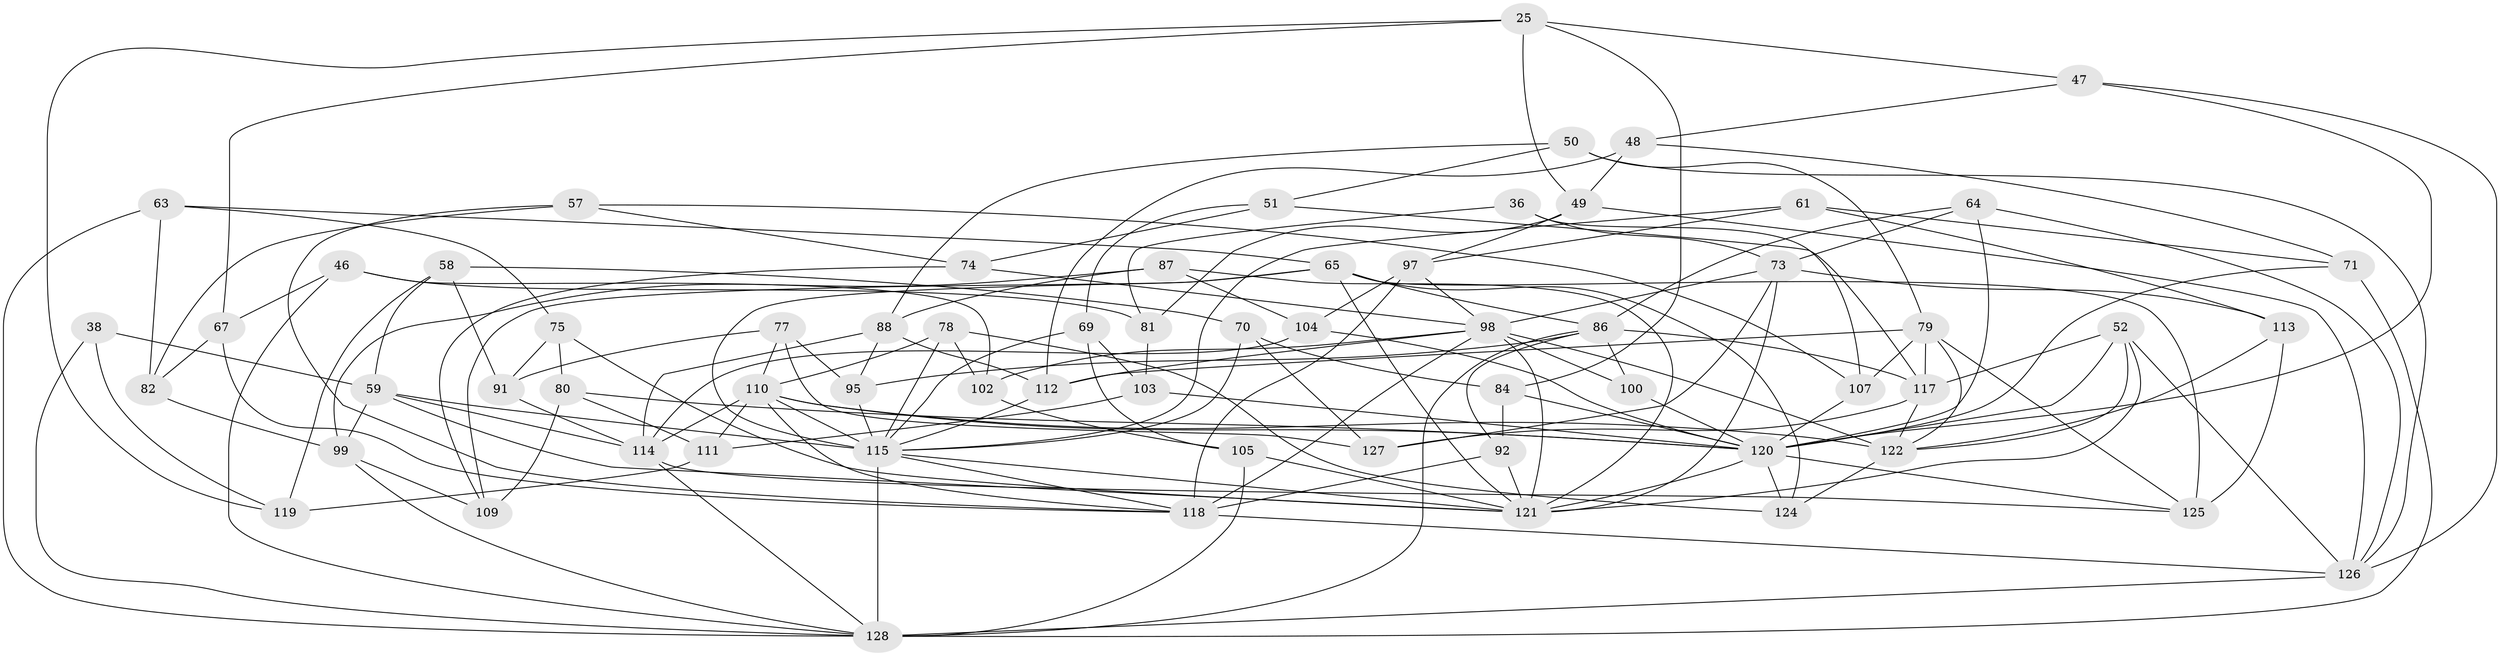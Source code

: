 // original degree distribution, {4: 1.0}
// Generated by graph-tools (version 1.1) at 2025/59/03/09/25 04:59:01]
// undirected, 64 vertices, 164 edges
graph export_dot {
graph [start="1"]
  node [color=gray90,style=filled];
  25 [super="+10"];
  36;
  38;
  46;
  47;
  48;
  49 [super="+28"];
  50;
  51;
  52 [super="+31"];
  57;
  58;
  59 [super="+4+16"];
  61;
  63;
  64;
  65 [super="+8+11"];
  67;
  69;
  70;
  71;
  73 [super="+60"];
  74;
  75;
  77;
  78;
  79 [super="+29"];
  80;
  81;
  82;
  84;
  86 [super="+54"];
  87;
  88 [super="+13"];
  91;
  92;
  95;
  97 [super="+94"];
  98 [super="+44"];
  99 [super="+62"];
  100 [super="+72"];
  102;
  103;
  104;
  105;
  107;
  109;
  110 [super="+93"];
  111;
  112 [super="+76"];
  113;
  114 [super="+15+85"];
  115 [super="+1+27+41"];
  117 [super="+83"];
  118 [super="+89"];
  119;
  120 [super="+24+55+116"];
  121 [super="+34+108+56"];
  122 [super="+35+39"];
  124;
  125 [super="+66"];
  126 [super="+19+123"];
  127;
  128 [super="+6+68+101+106"];
  25 -- 67;
  25 -- 119;
  25 -- 49 [weight=2];
  25 -- 84;
  25 -- 47;
  36 -- 81;
  36 -- 107;
  36 -- 73 [weight=2];
  38 -- 59 [weight=2];
  38 -- 128;
  38 -- 119;
  46 -- 102;
  46 -- 81;
  46 -- 67;
  46 -- 128;
  47 -- 48;
  47 -- 126;
  47 -- 120;
  48 -- 71;
  48 -- 112;
  48 -- 49;
  49 -- 81;
  49 -- 126;
  49 -- 97;
  50 -- 51;
  50 -- 126;
  50 -- 79;
  50 -- 88;
  51 -- 74;
  51 -- 69;
  51 -- 117;
  52 -- 126;
  52 -- 117 [weight=2];
  52 -- 120;
  52 -- 121;
  52 -- 122;
  57 -- 107;
  57 -- 74;
  57 -- 82;
  57 -- 118;
  58 -- 91;
  58 -- 119;
  58 -- 70;
  58 -- 59;
  59 -- 115 [weight=2];
  59 -- 114;
  59 -- 99 [weight=2];
  59 -- 121 [weight=2];
  61 -- 71;
  61 -- 113;
  61 -- 115;
  61 -- 97;
  63 -- 75;
  63 -- 82;
  63 -- 65;
  63 -- 128;
  64 -- 120;
  64 -- 86;
  64 -- 126;
  64 -- 73;
  65 -- 125 [weight=2];
  65 -- 115 [weight=3];
  65 -- 109;
  65 -- 124;
  65 -- 86;
  65 -- 121;
  67 -- 82;
  67 -- 118;
  69 -- 103;
  69 -- 105;
  69 -- 115;
  70 -- 84;
  70 -- 127;
  70 -- 115;
  71 -- 128;
  71 -- 120;
  73 -- 127;
  73 -- 113;
  73 -- 121 [weight=2];
  73 -- 98;
  74 -- 109;
  74 -- 98;
  75 -- 91;
  75 -- 80;
  75 -- 121;
  77 -- 127;
  77 -- 91;
  77 -- 95;
  77 -- 110;
  78 -- 102;
  78 -- 110;
  78 -- 124;
  78 -- 115;
  79 -- 112 [weight=2];
  79 -- 117 [weight=2];
  79 -- 107;
  79 -- 125;
  79 -- 122;
  80 -- 109;
  80 -- 111;
  80 -- 120;
  81 -- 103;
  82 -- 99;
  84 -- 92;
  84 -- 120;
  86 -- 128;
  86 -- 117 [weight=3];
  86 -- 100 [weight=2];
  86 -- 92;
  86 -- 95;
  87 -- 104;
  87 -- 88;
  87 -- 99;
  87 -- 121;
  88 -- 95;
  88 -- 112 [weight=2];
  88 -- 114;
  91 -- 114;
  92 -- 118;
  92 -- 121;
  95 -- 115;
  97 -- 104;
  97 -- 118 [weight=2];
  97 -- 98;
  98 -- 118;
  98 -- 122 [weight=2];
  98 -- 100;
  98 -- 102;
  98 -- 112;
  98 -- 121;
  99 -- 109;
  99 -- 128;
  100 -- 120 [weight=3];
  102 -- 105;
  103 -- 120;
  103 -- 111;
  104 -- 114;
  104 -- 120;
  105 -- 128;
  105 -- 121;
  107 -- 120;
  110 -- 122;
  110 -- 120 [weight=2];
  110 -- 114 [weight=2];
  110 -- 115;
  110 -- 118;
  110 -- 111;
  111 -- 119;
  112 -- 115 [weight=2];
  113 -- 122;
  113 -- 125;
  114 -- 128;
  114 -- 125;
  115 -- 128 [weight=3];
  115 -- 121;
  115 -- 118;
  117 -- 127;
  117 -- 122;
  118 -- 126 [weight=2];
  120 -- 125;
  120 -- 124;
  120 -- 121 [weight=2];
  122 -- 124;
  126 -- 128;
}

